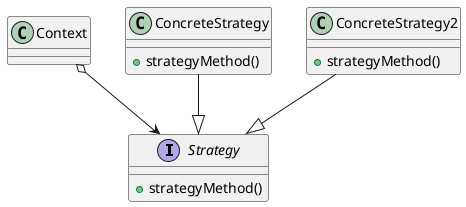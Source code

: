 @startuml Strategy

interface Strategy {
    + strategyMethod()
}

class Context

class ConcreteStrategy {
    + strategyMethod()
}

class ConcreteStrategy2 {
    + strategyMethod()
}

ConcreteStrategy --|> Strategy
ConcreteStrategy2 --|> Strategy
Context o--> Strategy

@enduml
